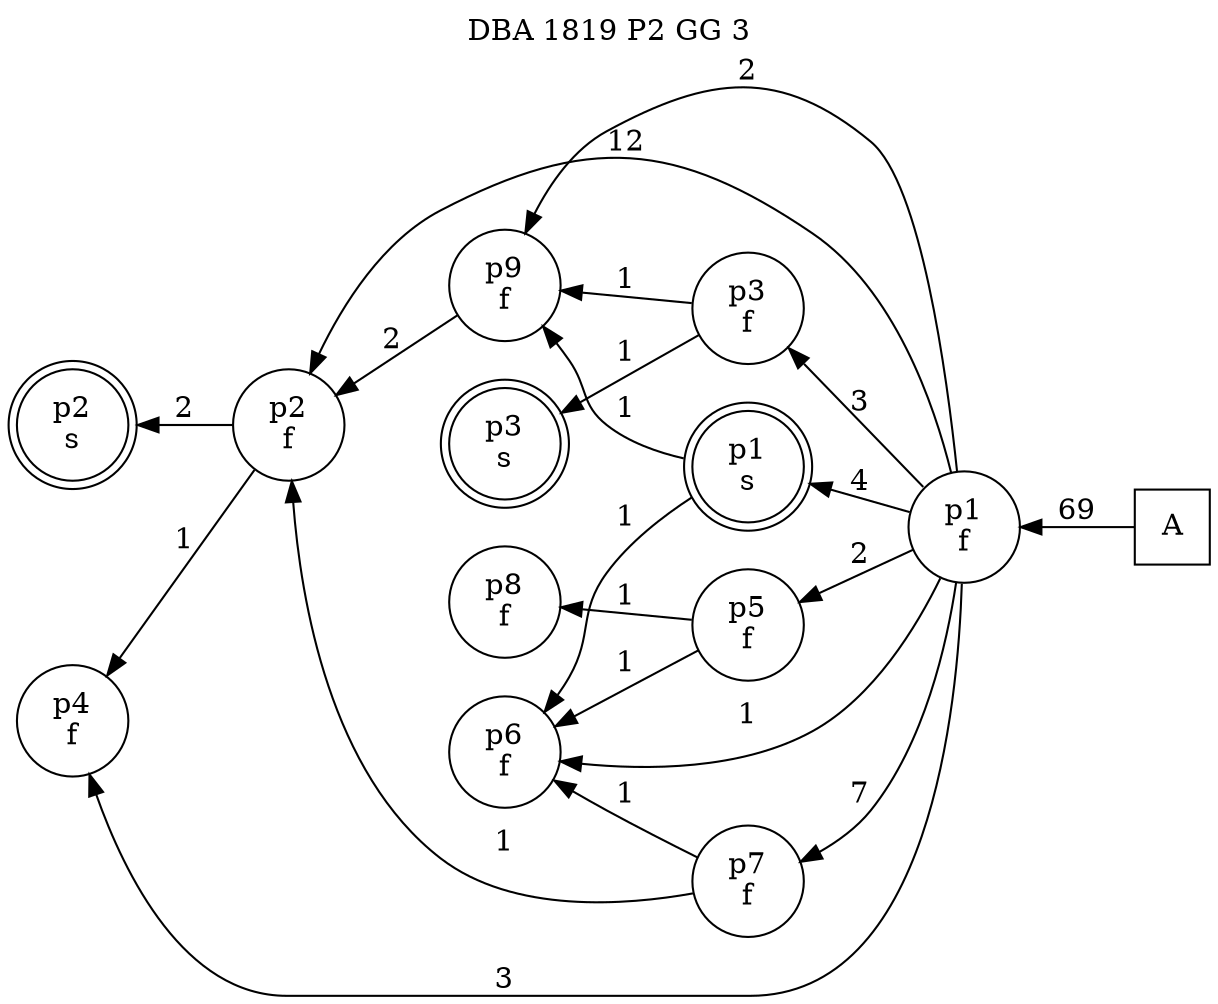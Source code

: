 digraph DBA_1819_P2_GG_3_GOOD {
labelloc="tl"
label= " DBA 1819 P2 GG 3 "
rankdir="RL";
graph [ size=" 10 , 10 !"]

"A" [shape="square" label="A"]
"p1_f" [shape="circle" label="p1
f"]
"p2_f" [shape="circle" label="p2
f"]
"p7_f" [shape="circle" label="p7
f"]
"p5_f" [shape="circle" label="p5
f"]
"p6_f" [shape="circle" label="p6
f"]
"p9_f" [shape="circle" label="p9
f"]
"p3_f" [shape="circle" label="p3
f"]
"p4_f" [shape="circle" label="p4
f"]
"p8_f" [shape="circle" label="p8
f"]
"p2_s" [shape="doublecircle" label="p2
s"]
"p1_s" [shape="doublecircle" label="p1
s"]
"p3_s" [shape="doublecircle" label="p3
s"]
"A" -> "p1_f" [ label=69]
"p1_f" -> "p2_f" [ label=12]
"p1_f" -> "p7_f" [ label=7]
"p1_f" -> "p5_f" [ label=2]
"p1_f" -> "p6_f" [ label=1]
"p1_f" -> "p9_f" [ label=2]
"p1_f" -> "p3_f" [ label=3]
"p1_f" -> "p4_f" [ label=3]
"p1_f" -> "p1_s" [ label=4]
"p2_f" -> "p4_f" [ label=1]
"p2_f" -> "p2_s" [ label=2]
"p7_f" -> "p2_f" [ label=1]
"p7_f" -> "p6_f" [ label=1]
"p5_f" -> "p6_f" [ label=1]
"p5_f" -> "p8_f" [ label=1]
"p9_f" -> "p2_f" [ label=2]
"p3_f" -> "p9_f" [ label=1]
"p3_f" -> "p3_s" [ label=1]
"p1_s" -> "p6_f" [ label=1]
"p1_s" -> "p9_f" [ label=1]
}
